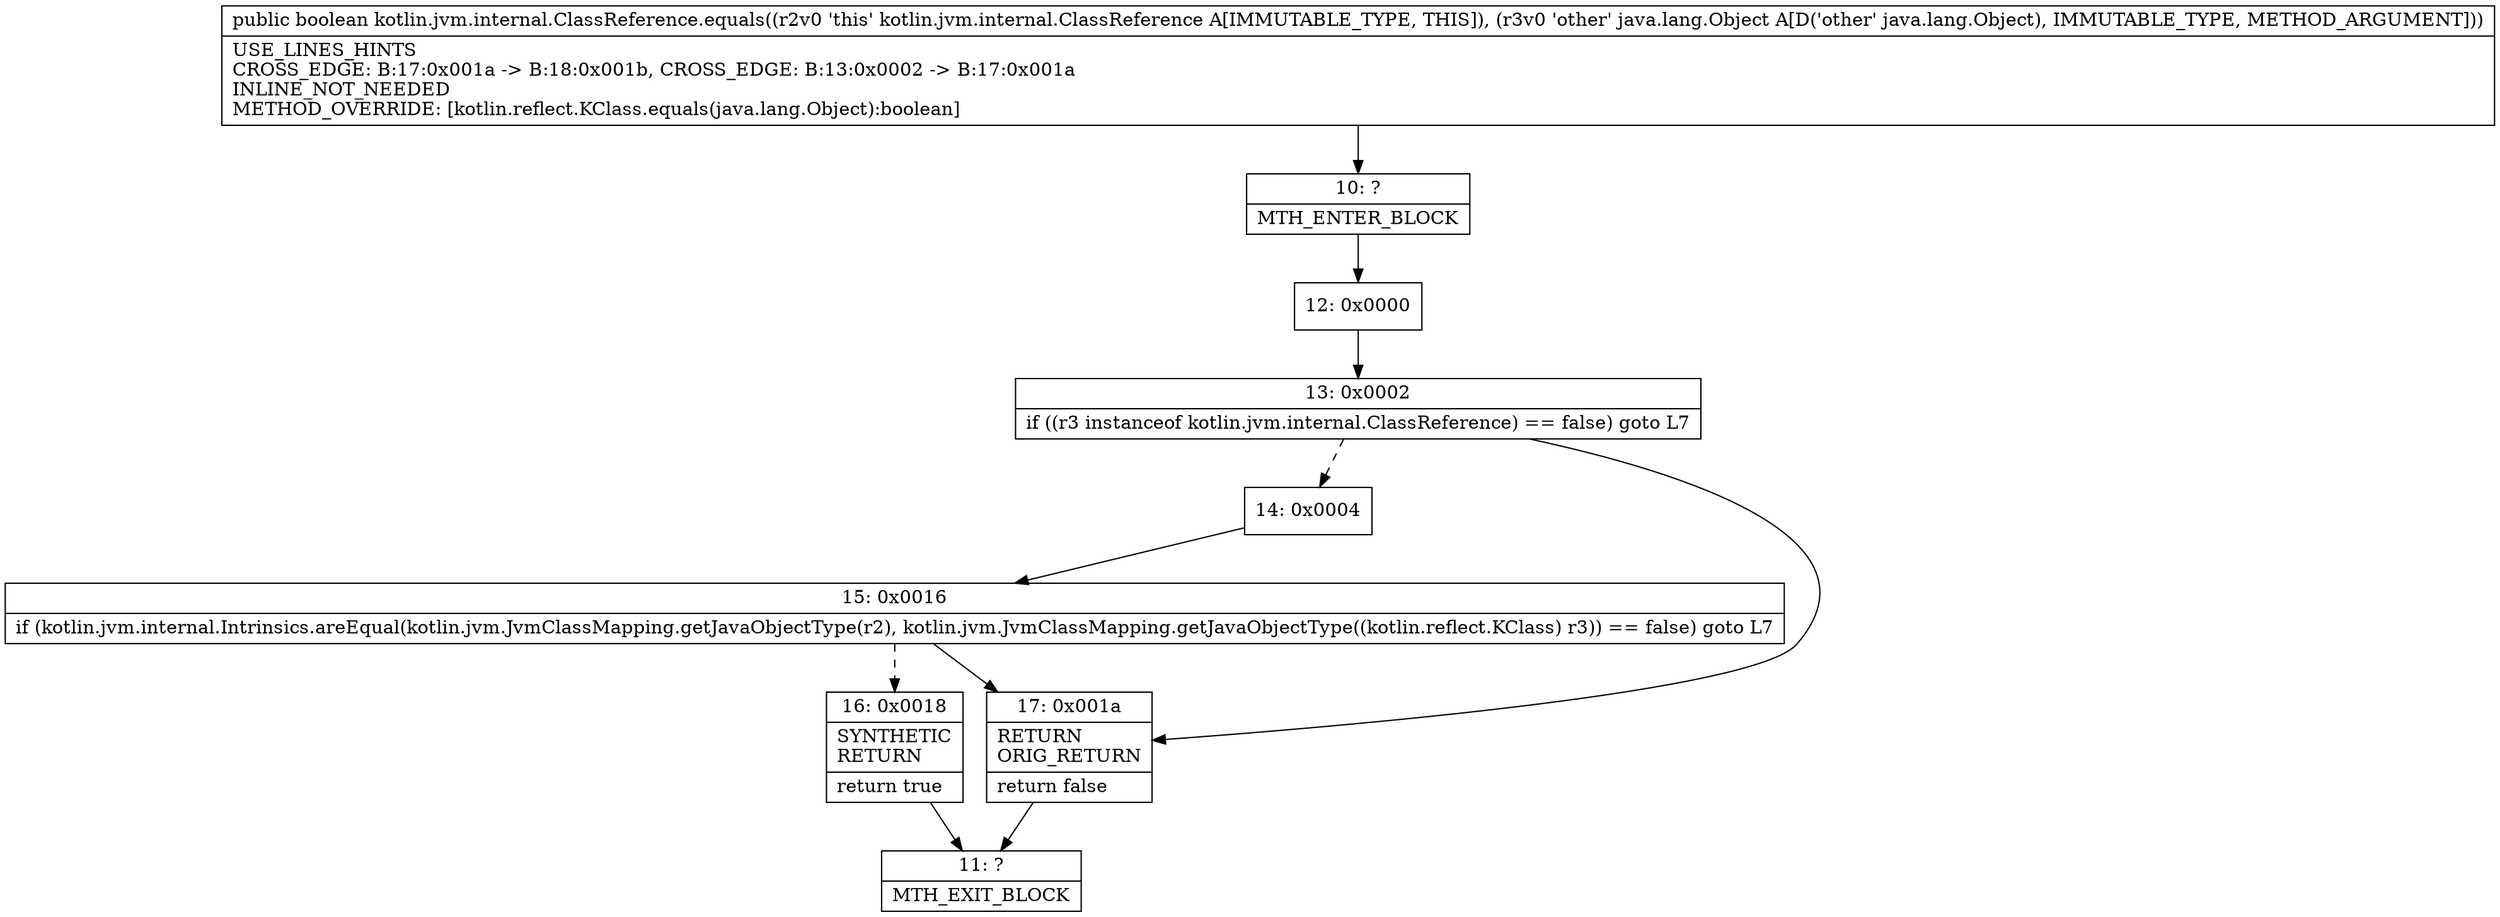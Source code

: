 digraph "CFG forkotlin.jvm.internal.ClassReference.equals(Ljava\/lang\/Object;)Z" {
Node_10 [shape=record,label="{10\:\ ?|MTH_ENTER_BLOCK\l}"];
Node_12 [shape=record,label="{12\:\ 0x0000}"];
Node_13 [shape=record,label="{13\:\ 0x0002|if ((r3 instanceof kotlin.jvm.internal.ClassReference) == false) goto L7\l}"];
Node_14 [shape=record,label="{14\:\ 0x0004}"];
Node_15 [shape=record,label="{15\:\ 0x0016|if (kotlin.jvm.internal.Intrinsics.areEqual(kotlin.jvm.JvmClassMapping.getJavaObjectType(r2), kotlin.jvm.JvmClassMapping.getJavaObjectType((kotlin.reflect.KClass) r3)) == false) goto L7\l}"];
Node_16 [shape=record,label="{16\:\ 0x0018|SYNTHETIC\lRETURN\l|return true\l}"];
Node_11 [shape=record,label="{11\:\ ?|MTH_EXIT_BLOCK\l}"];
Node_17 [shape=record,label="{17\:\ 0x001a|RETURN\lORIG_RETURN\l|return false\l}"];
MethodNode[shape=record,label="{public boolean kotlin.jvm.internal.ClassReference.equals((r2v0 'this' kotlin.jvm.internal.ClassReference A[IMMUTABLE_TYPE, THIS]), (r3v0 'other' java.lang.Object A[D('other' java.lang.Object), IMMUTABLE_TYPE, METHOD_ARGUMENT]))  | USE_LINES_HINTS\lCROSS_EDGE: B:17:0x001a \-\> B:18:0x001b, CROSS_EDGE: B:13:0x0002 \-\> B:17:0x001a\lINLINE_NOT_NEEDED\lMETHOD_OVERRIDE: [kotlin.reflect.KClass.equals(java.lang.Object):boolean]\l}"];
MethodNode -> Node_10;Node_10 -> Node_12;
Node_12 -> Node_13;
Node_13 -> Node_14[style=dashed];
Node_13 -> Node_17;
Node_14 -> Node_15;
Node_15 -> Node_16[style=dashed];
Node_15 -> Node_17;
Node_16 -> Node_11;
Node_17 -> Node_11;
}

